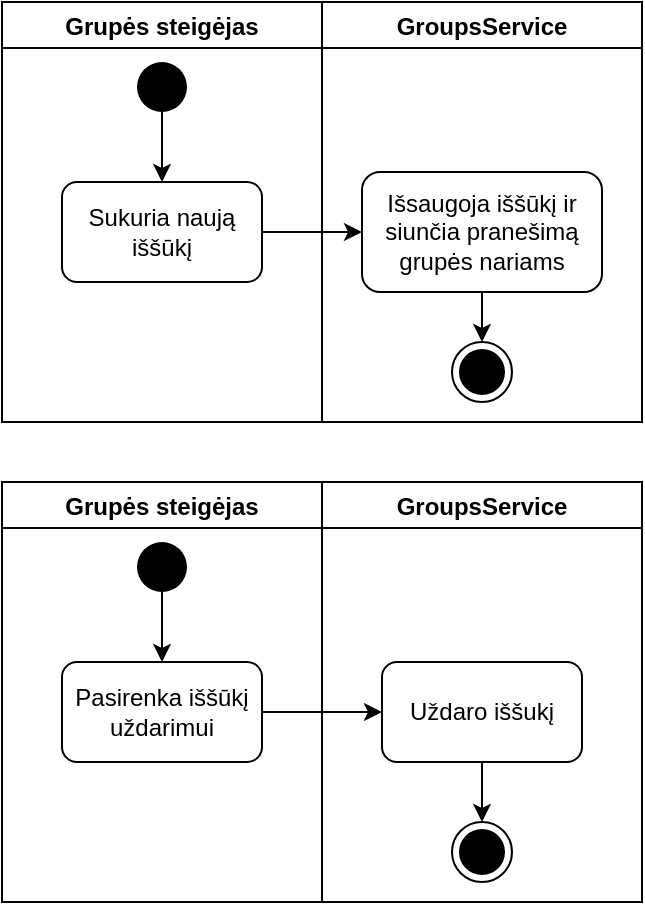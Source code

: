<mxfile version="17.4.6" type="device"><diagram id="_2vAowvMJ947QXfLtSy7" name="Page-1"><mxGraphModel dx="952" dy="521" grid="1" gridSize="10" guides="1" tooltips="1" connect="1" arrows="1" fold="1" page="1" pageScale="1" pageWidth="827" pageHeight="1169" math="0" shadow="0"><root><mxCell id="0"/><mxCell id="1" parent="0"/><mxCell id="voVMHUA5E3Yln6qHEUWA-140" value="Grupės steigėjas" style="swimlane;" parent="1" vertex="1"><mxGeometry x="40" y="40" width="160" height="210" as="geometry"/></mxCell><mxCell id="voVMHUA5E3Yln6qHEUWA-141" value="" style="edgeStyle=orthogonalEdgeStyle;rounded=0;orthogonalLoop=1;jettySize=auto;html=1;" parent="voVMHUA5E3Yln6qHEUWA-140" source="voVMHUA5E3Yln6qHEUWA-142" target="voVMHUA5E3Yln6qHEUWA-143" edge="1"><mxGeometry relative="1" as="geometry"/></mxCell><mxCell id="voVMHUA5E3Yln6qHEUWA-142" value="" style="ellipse;fillColor=#000000;strokeColor=none;" parent="voVMHUA5E3Yln6qHEUWA-140" vertex="1"><mxGeometry x="67.5" y="30" width="25" height="25" as="geometry"/></mxCell><mxCell id="voVMHUA5E3Yln6qHEUWA-143" value="Sukuria naują iššūkį" style="rounded=1;whiteSpace=wrap;html=1;" parent="voVMHUA5E3Yln6qHEUWA-140" vertex="1"><mxGeometry x="30" y="90" width="100" height="50" as="geometry"/></mxCell><mxCell id="voVMHUA5E3Yln6qHEUWA-144" value="GroupsService" style="swimlane;" parent="1" vertex="1"><mxGeometry x="200" y="40" width="160" height="210" as="geometry"/></mxCell><mxCell id="voVMHUA5E3Yln6qHEUWA-145" value="" style="ellipse;html=1;shape=endState;fillColor=#000000;strokeColor=#000000;" parent="voVMHUA5E3Yln6qHEUWA-144" vertex="1"><mxGeometry x="65" y="170" width="30" height="30" as="geometry"/></mxCell><mxCell id="voVMHUA5E3Yln6qHEUWA-146" value="" style="edgeStyle=orthogonalEdgeStyle;rounded=0;orthogonalLoop=1;jettySize=auto;html=1;" parent="voVMHUA5E3Yln6qHEUWA-144" source="voVMHUA5E3Yln6qHEUWA-147" target="voVMHUA5E3Yln6qHEUWA-145" edge="1"><mxGeometry relative="1" as="geometry"/></mxCell><mxCell id="voVMHUA5E3Yln6qHEUWA-147" value="Išsaugoja iššūkį ir siunčia pranešimą grupės nariams" style="rounded=1;whiteSpace=wrap;html=1;" parent="voVMHUA5E3Yln6qHEUWA-144" vertex="1"><mxGeometry x="20" y="85" width="120" height="60" as="geometry"/></mxCell><mxCell id="voVMHUA5E3Yln6qHEUWA-148" value="" style="edgeStyle=orthogonalEdgeStyle;rounded=0;orthogonalLoop=1;jettySize=auto;html=1;" parent="1" source="voVMHUA5E3Yln6qHEUWA-143" target="voVMHUA5E3Yln6qHEUWA-147" edge="1"><mxGeometry relative="1" as="geometry"/></mxCell><mxCell id="voVMHUA5E3Yln6qHEUWA-149" value="Grupės steigėjas" style="swimlane;" parent="1" vertex="1"><mxGeometry x="40" y="280" width="160" height="210" as="geometry"/></mxCell><mxCell id="voVMHUA5E3Yln6qHEUWA-150" value="" style="edgeStyle=orthogonalEdgeStyle;rounded=0;orthogonalLoop=1;jettySize=auto;html=1;" parent="voVMHUA5E3Yln6qHEUWA-149" source="voVMHUA5E3Yln6qHEUWA-151" target="voVMHUA5E3Yln6qHEUWA-152" edge="1"><mxGeometry relative="1" as="geometry"/></mxCell><mxCell id="voVMHUA5E3Yln6qHEUWA-151" value="" style="ellipse;fillColor=#000000;strokeColor=none;" parent="voVMHUA5E3Yln6qHEUWA-149" vertex="1"><mxGeometry x="67.5" y="30" width="25" height="25" as="geometry"/></mxCell><mxCell id="voVMHUA5E3Yln6qHEUWA-152" value="Pasirenka iššūkį uždarimui" style="rounded=1;whiteSpace=wrap;html=1;" parent="voVMHUA5E3Yln6qHEUWA-149" vertex="1"><mxGeometry x="30" y="90" width="100" height="50" as="geometry"/></mxCell><mxCell id="voVMHUA5E3Yln6qHEUWA-153" value="GroupsService" style="swimlane;" parent="1" vertex="1"><mxGeometry x="200" y="280" width="160" height="210" as="geometry"/></mxCell><mxCell id="voVMHUA5E3Yln6qHEUWA-154" value="" style="ellipse;html=1;shape=endState;fillColor=#000000;strokeColor=#000000;" parent="voVMHUA5E3Yln6qHEUWA-153" vertex="1"><mxGeometry x="65" y="170" width="30" height="30" as="geometry"/></mxCell><mxCell id="voVMHUA5E3Yln6qHEUWA-161" style="edgeStyle=orthogonalEdgeStyle;rounded=0;orthogonalLoop=1;jettySize=auto;html=1;exitX=0.5;exitY=1;exitDx=0;exitDy=0;entryX=0.5;entryY=0;entryDx=0;entryDy=0;" parent="voVMHUA5E3Yln6qHEUWA-153" source="voVMHUA5E3Yln6qHEUWA-158" target="voVMHUA5E3Yln6qHEUWA-154" edge="1"><mxGeometry relative="1" as="geometry"/></mxCell><mxCell id="voVMHUA5E3Yln6qHEUWA-158" value="Uždaro iššukį" style="rounded=1;whiteSpace=wrap;html=1;" parent="voVMHUA5E3Yln6qHEUWA-153" vertex="1"><mxGeometry x="30" y="90" width="100" height="50" as="geometry"/></mxCell><mxCell id="voVMHUA5E3Yln6qHEUWA-159" value="" style="edgeStyle=orthogonalEdgeStyle;rounded=0;orthogonalLoop=1;jettySize=auto;html=1;" parent="1" source="voVMHUA5E3Yln6qHEUWA-152" target="voVMHUA5E3Yln6qHEUWA-158" edge="1"><mxGeometry relative="1" as="geometry"/></mxCell></root></mxGraphModel></diagram></mxfile>